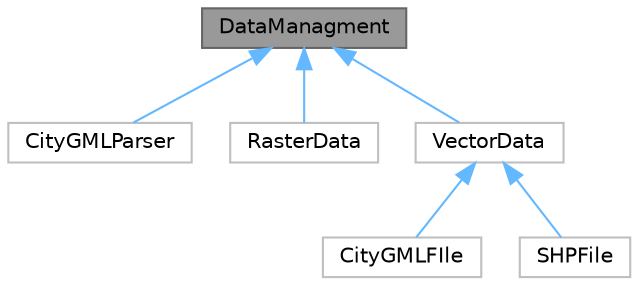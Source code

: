 digraph "DataManagment"
{
 // LATEX_PDF_SIZE
  bgcolor="transparent";
  edge [fontname=Helvetica,fontsize=10,labelfontname=Helvetica,labelfontsize=10];
  node [fontname=Helvetica,fontsize=10,shape=box,height=0.2,width=0.4];
  Node1 [id="Node000001",label="DataManagment",height=0.2,width=0.4,color="gray40", fillcolor="grey60", style="filled", fontcolor="black",tooltip=" "];
  Node1 -> Node2 [id="edge6_Node000001_Node000002",dir="back",color="steelblue1",style="solid",tooltip=" "];
  Node2 [id="Node000002",label="CityGMLParser",height=0.2,width=0.4,color="grey75", fillcolor="white", style="filled",URL="$classCityGMLParser.html",tooltip=" "];
  Node1 -> Node3 [id="edge7_Node000001_Node000003",dir="back",color="steelblue1",style="solid",tooltip=" "];
  Node3 [id="Node000003",label="RasterData",height=0.2,width=0.4,color="grey75", fillcolor="white", style="filled",URL="$classRasterData.html",tooltip=" "];
  Node1 -> Node4 [id="edge8_Node000001_Node000004",dir="back",color="steelblue1",style="solid",tooltip=" "];
  Node4 [id="Node000004",label="VectorData",height=0.2,width=0.4,color="grey75", fillcolor="white", style="filled",URL="$classVectorData.html",tooltip=" "];
  Node4 -> Node5 [id="edge9_Node000004_Node000005",dir="back",color="steelblue1",style="solid",tooltip=" "];
  Node5 [id="Node000005",label="CityGMLFIle",height=0.2,width=0.4,color="grey75", fillcolor="white", style="filled",URL="$classCityGMLFIle.html",tooltip=" "];
  Node4 -> Node6 [id="edge10_Node000004_Node000006",dir="back",color="steelblue1",style="solid",tooltip=" "];
  Node6 [id="Node000006",label="SHPFile",height=0.2,width=0.4,color="grey75", fillcolor="white", style="filled",URL="$classSHPFile.html",tooltip=" "];
}
